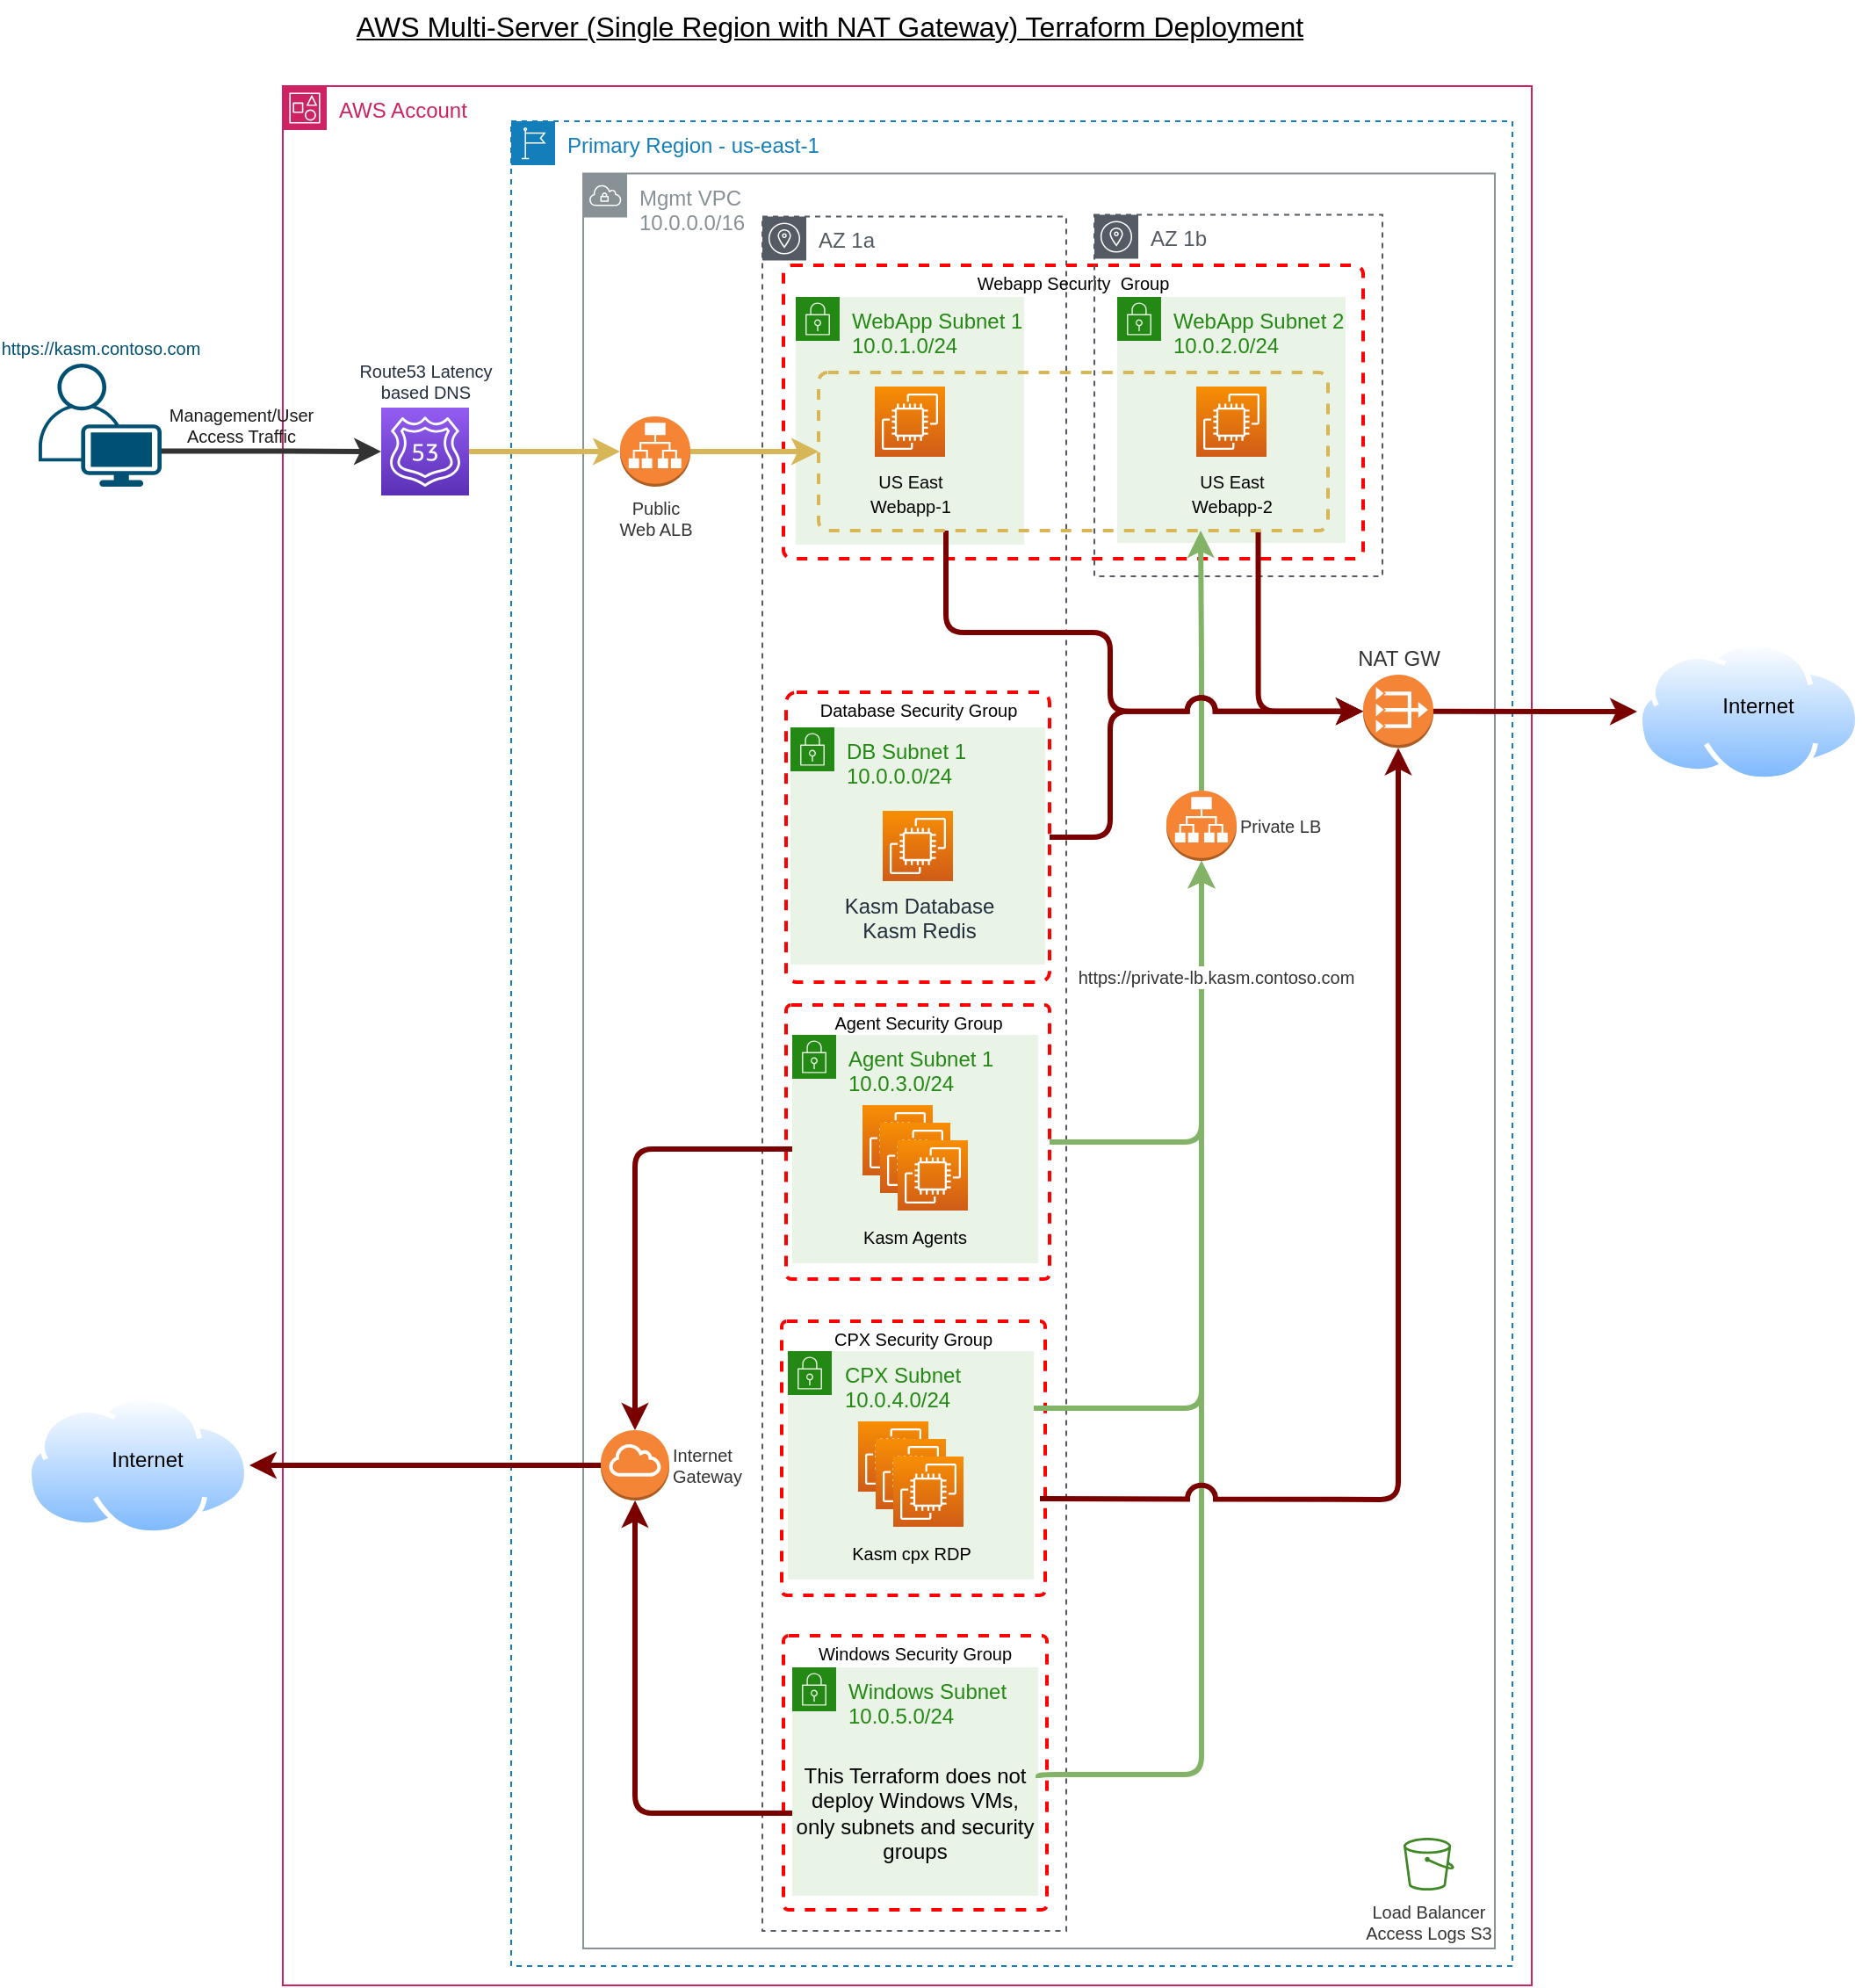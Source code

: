 <mxfile>
    <diagram id="evBy-dt-jB8v2-nSfg1o" name="AWS Multi-Server">
        <mxGraphModel dx="1537" dy="1071" grid="1" gridSize="10" guides="1" tooltips="1" connect="1" arrows="1" fold="1" page="1" pageScale="1" pageWidth="1100" pageHeight="850" background="#ffffff" math="0" shadow="0">
            <root>
                <mxCell id="0"/>
                <mxCell id="1" parent="0"/>
                <mxCell id="15" value="WebApp Subnet 1&lt;br&gt;10.0.1.0/24" style="points=[[0,0],[0.25,0],[0.5,0],[0.75,0],[1,0],[1,0.25],[1,0.5],[1,0.75],[1,1],[0.75,1],[0.5,1],[0.25,1],[0,1],[0,0.75],[0,0.5],[0,0.25]];outlineConnect=0;gradientColor=none;html=1;whiteSpace=wrap;fontSize=12;fontStyle=0;container=1;pointerEvents=0;collapsible=0;recursiveResize=0;shape=mxgraph.aws4.group;grIcon=mxgraph.aws4.group_security_group;grStroke=0;strokeColor=#248814;fillColor=#E9F3E6;verticalAlign=top;align=left;spacingLeft=30;fontColor=#248814;dashed=0;" parent="1" vertex="1">
                    <mxGeometry x="461" y="199" width="130" height="141" as="geometry"/>
                </mxCell>
                <mxCell id="50" value="&lt;span style=&quot;color: rgb(0, 0, 0); font-size: 10px;&quot;&gt;US East&lt;br&gt;Webapp-1&lt;/span&gt;" style="sketch=0;points=[[0,0,0],[0.25,0,0],[0.5,0,0],[0.75,0,0],[1,0,0],[0,1,0],[0.25,1,0],[0.5,1,0],[0.75,1,0],[1,1,0],[0,0.25,0],[0,0.5,0],[0,0.75,0],[1,0.25,0],[1,0.5,0],[1,0.75,0]];outlineConnect=0;fontColor=#232F3E;gradientColor=#F78E04;gradientDirection=north;fillColor=#D05C17;strokeColor=#ffffff;dashed=0;verticalLabelPosition=bottom;verticalAlign=top;align=center;html=1;fontSize=12;fontStyle=0;aspect=fixed;shape=mxgraph.aws4.resourceIcon;resIcon=mxgraph.aws4.ec2;" parent="15" vertex="1">
                    <mxGeometry x="45" y="51" width="40" height="40" as="geometry"/>
                </mxCell>
                <mxCell id="2" value="AWS Account" style="points=[[0,0],[0.25,0],[0.5,0],[0.75,0],[1,0],[1,0.25],[1,0.5],[1,0.75],[1,1],[0.75,1],[0.5,1],[0.25,1],[0,1],[0,0.75],[0,0.5],[0,0.25]];outlineConnect=0;gradientColor=none;html=1;whiteSpace=wrap;fontSize=12;fontStyle=0;container=1;pointerEvents=0;collapsible=0;recursiveResize=0;shape=mxgraph.aws4.group;grIcon=mxgraph.aws4.group_account;strokeColor=#CD2264;fillColor=none;verticalAlign=top;align=left;spacingLeft=30;fontColor=#CD2264;dashed=0;" parent="1" vertex="1">
                    <mxGeometry x="169" y="79" width="711" height="1081" as="geometry"/>
                </mxCell>
                <mxCell id="11" value="Primary Region - us-east-1" style="points=[[0,0],[0.25,0],[0.5,0],[0.75,0],[1,0],[1,0.25],[1,0.5],[1,0.75],[1,1],[0.75,1],[0.5,1],[0.25,1],[0,1],[0,0.75],[0,0.5],[0,0.25]];outlineConnect=0;gradientColor=none;html=1;whiteSpace=wrap;fontSize=12;fontStyle=0;container=0;pointerEvents=0;collapsible=0;recursiveResize=0;shape=mxgraph.aws4.group;grIcon=mxgraph.aws4.group_region;strokeColor=#147EBA;fillColor=none;verticalAlign=top;align=left;spacingLeft=30;fontColor=#147EBA;dashed=1;" parent="2" vertex="1">
                    <mxGeometry x="130" y="20" width="570" height="1050" as="geometry"/>
                </mxCell>
                <mxCell id="3" value="Mgmt VPC&lt;br&gt;10.0.0.0/16" style="sketch=0;outlineConnect=0;gradientColor=none;html=1;whiteSpace=wrap;fontSize=12;fontStyle=0;shape=mxgraph.aws4.group;grIcon=mxgraph.aws4.group_vpc;strokeColor=#879196;fillColor=none;verticalAlign=top;align=left;spacingLeft=30;fontColor=#879196;dashed=0;" parent="2" vertex="1">
                    <mxGeometry x="171" y="49.75" width="519" height="1010.25" as="geometry"/>
                </mxCell>
                <mxCell id="91" value="Agent Security Group" style="fontStyle=0;verticalAlign=top;align=center;spacingTop=-2;fillColor=none;rounded=1;whiteSpace=wrap;html=1;strokeColor=#FF0000;strokeWidth=2;dashed=1;container=1;collapsible=0;expand=0;recursiveResize=0;labelBackgroundColor=none;fontSize=10;fontColor=#000000;arcSize=2;" parent="2" vertex="1">
                    <mxGeometry x="286.5" y="523" width="150" height="156" as="geometry"/>
                </mxCell>
                <mxCell id="134" value="CPX Security Group" style="fontStyle=0;verticalAlign=top;align=center;spacingTop=-2;fillColor=none;rounded=1;whiteSpace=wrap;html=1;strokeColor=#FF0000;strokeWidth=2;dashed=1;container=1;collapsible=0;expand=0;recursiveResize=0;labelBackgroundColor=none;fontSize=10;fontColor=#000000;arcSize=2;" parent="2" vertex="1">
                    <mxGeometry x="284" y="703" width="150" height="156" as="geometry"/>
                </mxCell>
                <mxCell id="89" value="AZ 1a" style="sketch=0;outlineConnect=0;gradientColor=none;html=1;whiteSpace=wrap;fontSize=12;fontStyle=0;shape=mxgraph.aws4.group;grIcon=mxgraph.aws4.group_availability_zone;strokeColor=#545B64;fillColor=none;verticalAlign=top;align=left;spacingLeft=30;fontColor=#545B64;dashed=1;" parent="2" vertex="1">
                    <mxGeometry x="273" y="74.25" width="173" height="975.75" as="geometry"/>
                </mxCell>
                <mxCell id="76" value="Webapp Security&amp;nbsp; Group" style="fontStyle=0;verticalAlign=top;align=center;spacingTop=-2;fillColor=none;rounded=1;whiteSpace=wrap;html=1;strokeColor=#FF0000;strokeWidth=2;dashed=1;container=0;collapsible=0;expand=0;recursiveResize=0;labelBackgroundColor=none;fontSize=10;fontColor=#000000;arcSize=3;" parent="2" vertex="1">
                    <mxGeometry x="285" y="102" width="330" height="167" as="geometry"/>
                </mxCell>
                <mxCell id="10" style="edgeStyle=orthogonalEdgeStyle;html=1;exitX=1;exitY=0.5;exitDx=0;exitDy=0;exitPerimeter=0;entryX=0;entryY=0.5;entryDx=0;entryDy=0;entryPerimeter=0;fillColor=#fff2cc;strokeColor=#d6b656;strokeWidth=3;" parent="2" source="4" target="5" edge="1">
                    <mxGeometry relative="1" as="geometry"/>
                </mxCell>
                <mxCell id="4" value="Route53 Latency&lt;br style=&quot;font-size: 10px;&quot;&gt;based DNS" style="sketch=0;points=[[0,0,0],[0.25,0,0],[0.5,0,0],[0.75,0,0],[1,0,0],[0,1,0],[0.25,1,0],[0.5,1,0],[0.75,1,0],[1,1,0],[0,0.25,0],[0,0.5,0],[0,0.75,0],[1,0.25,0],[1,0.5,0],[1,0.75,0]];outlineConnect=0;fontColor=#232F3E;gradientColor=#945DF2;gradientDirection=north;fillColor=#5A30B5;strokeColor=#ffffff;dashed=0;verticalLabelPosition=top;verticalAlign=bottom;align=center;html=1;fontSize=10;fontStyle=0;aspect=fixed;shape=mxgraph.aws4.resourceIcon;resIcon=mxgraph.aws4.route_53;labelPosition=center;" parent="2" vertex="1">
                    <mxGeometry x="56" y="183" width="50" height="50" as="geometry"/>
                </mxCell>
                <mxCell id="126" style="edgeStyle=orthogonalEdgeStyle;html=1;exitX=1;exitY=0.5;exitDx=0;exitDy=0;exitPerimeter=0;entryX=0;entryY=0.5;entryDx=0;entryDy=0;fillColor=#fff2cc;strokeColor=#d6b656;strokeWidth=3;" parent="2" source="5" target="108" edge="1">
                    <mxGeometry relative="1" as="geometry"/>
                </mxCell>
                <mxCell id="5" value="Public&lt;br&gt;Web ALB" style="outlineConnect=0;dashed=0;verticalLabelPosition=bottom;verticalAlign=top;align=center;html=1;shape=mxgraph.aws3.application_load_balancer;fillColor=#F58534;gradientColor=none;fontSize=10;fontColor=#333333;" parent="2" vertex="1">
                    <mxGeometry x="192" y="188" width="40" height="40" as="geometry"/>
                </mxCell>
                <mxCell id="173" value="" style="edgeStyle=orthogonalEdgeStyle;jumpStyle=arc;jumpSize=12;html=1;labelBackgroundColor=none;strokeColor=#7A0000;strokeWidth=3;fontColor=#FFFFFF;entryX=0.5;entryY=0;entryDx=0;entryDy=0;entryPerimeter=0;" edge="1" parent="2" source="92" target="165">
                    <mxGeometry relative="1" as="geometry">
                        <mxPoint x="210" y="605" as="targetPoint"/>
                    </mxGeometry>
                </mxCell>
                <mxCell id="92" value="Agent Subnet 1&lt;br&gt;10.0.3.0/24" style="points=[[0,0],[0.25,0],[0.5,0],[0.75,0],[1,0],[1,0.25],[1,0.5],[1,0.75],[1,1],[0.75,1],[0.5,1],[0.25,1],[0,1],[0,0.75],[0,0.5],[0,0.25]];outlineConnect=0;gradientColor=none;html=1;whiteSpace=wrap;fontSize=12;fontStyle=0;container=1;pointerEvents=0;collapsible=0;recursiveResize=0;shape=mxgraph.aws4.group;grIcon=mxgraph.aws4.group_security_group;grStroke=0;strokeColor=#248814;fillColor=#E9F3E6;verticalAlign=top;align=left;spacingLeft=30;fontColor=#248814;dashed=0;" parent="2" vertex="1">
                    <mxGeometry x="290" y="540" width="140" height="130" as="geometry"/>
                </mxCell>
                <mxCell id="93" value="" style="group" parent="92" vertex="1" connectable="0">
                    <mxGeometry x="35" y="40" width="70" height="90" as="geometry"/>
                </mxCell>
                <mxCell id="94" value="" style="sketch=0;points=[[0,0,0],[0.25,0,0],[0.5,0,0],[0.75,0,0],[1,0,0],[0,1,0],[0.25,1,0],[0.5,1,0],[0.75,1,0],[1,1,0],[0,0.25,0],[0,0.5,0],[0,0.75,0],[1,0.25,0],[1,0.5,0],[1,0.75,0]];outlineConnect=0;fontColor=#232F3E;gradientColor=#F78E04;gradientDirection=north;fillColor=#D05C17;strokeColor=#ffffff;dashed=0;verticalLabelPosition=bottom;verticalAlign=top;align=center;html=1;fontSize=12;fontStyle=0;aspect=fixed;shape=mxgraph.aws4.resourceIcon;resIcon=mxgraph.aws4.ec2;" parent="93" vertex="1">
                    <mxGeometry x="5" width="40" height="40" as="geometry"/>
                </mxCell>
                <mxCell id="95" value="" style="sketch=0;points=[[0,0,0],[0.25,0,0],[0.5,0,0],[0.75,0,0],[1,0,0],[0,1,0],[0.25,1,0],[0.5,1,0],[0.75,1,0],[1,1,0],[0,0.25,0],[0,0.5,0],[0,0.75,0],[1,0.25,0],[1,0.5,0],[1,0.75,0]];outlineConnect=0;fontColor=#232F3E;gradientColor=#F78E04;gradientDirection=north;fillColor=#D05C17;strokeColor=#ffffff;dashed=0;verticalLabelPosition=bottom;verticalAlign=top;align=center;html=1;fontSize=12;fontStyle=0;aspect=fixed;shape=mxgraph.aws4.resourceIcon;resIcon=mxgraph.aws4.ec2;" parent="93" vertex="1">
                    <mxGeometry x="15" y="10" width="40" height="40" as="geometry"/>
                </mxCell>
                <mxCell id="96" value="" style="sketch=0;points=[[0,0,0],[0.25,0,0],[0.5,0,0],[0.75,0,0],[1,0,0],[0,1,0],[0.25,1,0],[0.5,1,0],[0.75,1,0],[1,1,0],[0,0.25,0],[0,0.5,0],[0,0.75,0],[1,0.25,0],[1,0.5,0],[1,0.75,0]];outlineConnect=0;fontColor=#232F3E;gradientColor=#F78E04;gradientDirection=north;fillColor=#D05C17;strokeColor=#ffffff;dashed=0;verticalLabelPosition=bottom;verticalAlign=top;align=center;html=1;fontSize=12;fontStyle=0;aspect=fixed;shape=mxgraph.aws4.resourceIcon;resIcon=mxgraph.aws4.ec2;" parent="93" vertex="1">
                    <mxGeometry x="25" y="20" width="40" height="40" as="geometry"/>
                </mxCell>
                <mxCell id="97" value="Kasm Agents" style="text;html=1;strokeColor=none;fillColor=none;align=center;verticalAlign=middle;whiteSpace=wrap;rounded=0;fontSize=10;" parent="93" vertex="1">
                    <mxGeometry y="60" width="70" height="30" as="geometry"/>
                </mxCell>
                <mxCell id="46" value="" style="edgeStyle=orthogonalEdgeStyle;html=1;entryX=0.5;entryY=1;entryDx=0;entryDy=0;entryPerimeter=0;fontSize=10;fillColor=#d5e8d4;strokeColor=#82b366;strokeWidth=3;labelBackgroundColor=default;exitX=1;exitY=0.5;exitDx=0;exitDy=0;" parent="2" source="91" target="127" edge="1">
                    <mxGeometry x="-0.479" y="-6" relative="1" as="geometry">
                        <mxPoint x="-129" y="501" as="sourcePoint"/>
                        <Array as="points">
                            <mxPoint x="523" y="601"/>
                        </Array>
                        <mxPoint as="offset"/>
                    </mxGeometry>
                </mxCell>
                <mxCell id="16" value="WebApp Subnet 2&lt;br&gt;10.0.2.0/24" style="points=[[0,0],[0.25,0],[0.5,0],[0.75,0],[1,0],[1,0.25],[1,0.5],[1,0.75],[1,1],[0.75,1],[0.5,1],[0.25,1],[0,1],[0,0.75],[0,0.5],[0,0.25]];outlineConnect=0;gradientColor=none;html=1;whiteSpace=wrap;fontSize=12;fontStyle=0;container=1;pointerEvents=0;collapsible=0;recursiveResize=0;shape=mxgraph.aws4.group;grIcon=mxgraph.aws4.group_security_group;grStroke=0;strokeColor=#248814;fillColor=#E9F3E6;verticalAlign=top;align=left;spacingLeft=30;fontColor=#248814;dashed=0;" parent="2" vertex="1">
                    <mxGeometry x="475" y="120" width="130" height="140" as="geometry"/>
                </mxCell>
                <mxCell id="71" value="&lt;span style=&quot;color: rgb(0, 0, 0); font-size: 10px;&quot;&gt;US East&lt;br&gt;Webapp-2&lt;/span&gt;" style="sketch=0;points=[[0,0,0],[0.25,0,0],[0.5,0,0],[0.75,0,0],[1,0,0],[0,1,0],[0.25,1,0],[0.5,1,0],[0.75,1,0],[1,1,0],[0,0.25,0],[0,0.5,0],[0,0.75,0],[1,0.25,0],[1,0.5,0],[1,0.75,0]];outlineConnect=0;fontColor=#232F3E;gradientColor=#F78E04;gradientDirection=north;fillColor=#D05C17;strokeColor=#ffffff;dashed=0;verticalLabelPosition=bottom;verticalAlign=top;align=center;html=1;fontSize=12;fontStyle=0;aspect=fixed;shape=mxgraph.aws4.resourceIcon;resIcon=mxgraph.aws4.ec2;" parent="2" vertex="1">
                    <mxGeometry x="520" y="171" width="40" height="40" as="geometry"/>
                </mxCell>
                <mxCell id="120" value="DB Subnet 1&lt;br&gt;10.0.0.0/24" style="points=[[0,0],[0.25,0],[0.5,0],[0.75,0],[1,0],[1,0.25],[1,0.5],[1,0.75],[1,1],[0.75,1],[0.5,1],[0.25,1],[0,1],[0,0.75],[0,0.5],[0,0.25]];outlineConnect=0;gradientColor=none;html=1;whiteSpace=wrap;fontSize=12;fontStyle=0;container=1;pointerEvents=0;collapsible=0;recursiveResize=0;shape=mxgraph.aws4.group;grIcon=mxgraph.aws4.group_security_group;grStroke=0;strokeColor=#248814;fillColor=#E9F3E6;verticalAlign=top;align=left;spacingLeft=30;fontColor=#248814;dashed=0;" parent="2" vertex="1">
                    <mxGeometry x="289" y="365" width="145" height="135" as="geometry"/>
                </mxCell>
                <mxCell id="124" value="Kasm Database&lt;br&gt;Kasm Redis" style="sketch=0;points=[[0,0,0],[0.25,0,0],[0.5,0,0],[0.75,0,0],[1,0,0],[0,1,0],[0.25,1,0],[0.5,1,0],[0.75,1,0],[1,1,0],[0,0.25,0],[0,0.5,0],[0,0.75,0],[1,0.25,0],[1,0.5,0],[1,0.75,0]];outlineConnect=0;fontColor=#232F3E;gradientColor=#F78E04;gradientDirection=north;fillColor=#D05C17;strokeColor=#ffffff;dashed=0;verticalLabelPosition=bottom;verticalAlign=top;align=center;html=1;fontSize=12;fontStyle=0;aspect=fixed;shape=mxgraph.aws4.resourceIcon;resIcon=mxgraph.aws4.ec2;" parent="120" vertex="1">
                    <mxGeometry x="52.5" y="47.5" width="40" height="40" as="geometry"/>
                </mxCell>
                <mxCell id="123" value="Database Security Group" style="fontStyle=0;verticalAlign=top;align=center;spacingTop=-2;fillColor=none;rounded=1;whiteSpace=wrap;html=1;strokeColor=#FF0000;strokeWidth=2;dashed=1;container=1;collapsible=0;expand=0;recursiveResize=0;labelBackgroundColor=none;fontSize=10;fontColor=#000000;arcSize=4;" parent="2" vertex="1">
                    <mxGeometry x="286.5" y="345" width="150" height="165" as="geometry"/>
                </mxCell>
                <mxCell id="14" value="AZ 1b" style="sketch=0;outlineConnect=0;gradientColor=none;html=1;whiteSpace=wrap;fontSize=12;fontStyle=0;shape=mxgraph.aws4.group;grIcon=mxgraph.aws4.group_availability_zone;strokeColor=#545B64;fillColor=none;verticalAlign=top;align=left;spacingLeft=30;fontColor=#545B64;dashed=1;" parent="2" vertex="1">
                    <mxGeometry x="462" y="73.25" width="164" height="205.75" as="geometry"/>
                </mxCell>
                <mxCell id="136" value="" style="edgeStyle=orthogonalEdgeStyle;html=1;exitX=0.5;exitY=1;exitDx=0;exitDy=0;exitPerimeter=0;labelBackgroundColor=default;strokeWidth=3;entryX=1;entryY=0.25;entryDx=0;entryDy=0;fillColor=#d5e8d4;strokeColor=#82b366;startArrow=classic;startFill=1;endArrow=none;endFill=0;" parent="2" source="127" target="128" edge="1">
                    <mxGeometry x="0.567" y="8" relative="1" as="geometry">
                        <mxPoint as="offset"/>
                    </mxGeometry>
                </mxCell>
                <mxCell id="138" style="edgeStyle=orthogonalEdgeStyle;html=1;exitX=0.5;exitY=0;exitDx=0;exitDy=0;exitPerimeter=0;entryX=0.75;entryY=1;entryDx=0;entryDy=0;labelBackgroundColor=default;strokeWidth=3;startArrow=none;startFill=0;endArrow=classic;endFill=1;fillColor=#d5e8d4;strokeColor=#82b366;" parent="2" source="127" target="108" edge="1">
                    <mxGeometry relative="1" as="geometry"/>
                </mxCell>
                <mxCell id="127" value="Private LB" style="outlineConnect=0;dashed=0;verticalLabelPosition=middle;verticalAlign=middle;align=left;html=1;shape=mxgraph.aws3.application_load_balancer;fillColor=#F58534;gradientColor=none;fontSize=10;labelPosition=right;fontColor=#333333;" parent="2" vertex="1">
                    <mxGeometry x="503" y="401" width="40" height="40" as="geometry"/>
                </mxCell>
                <mxCell id="128" value="CPX Subnet&lt;br&gt;10.0.4.0/24" style="points=[[0,0],[0.25,0],[0.5,0],[0.75,0],[1,0],[1,0.25],[1,0.5],[1,0.75],[1,1],[0.75,1],[0.5,1],[0.25,1],[0,1],[0,0.75],[0,0.5],[0,0.25]];outlineConnect=0;gradientColor=none;html=1;whiteSpace=wrap;fontSize=12;fontStyle=0;container=1;pointerEvents=0;collapsible=0;recursiveResize=0;shape=mxgraph.aws4.group;grIcon=mxgraph.aws4.group_security_group;grStroke=0;strokeColor=#248814;fillColor=#E9F3E6;verticalAlign=top;align=left;spacingLeft=30;fontColor=#248814;dashed=0;" parent="2" vertex="1">
                    <mxGeometry x="287.5" y="720" width="140" height="130" as="geometry"/>
                </mxCell>
                <mxCell id="129" value="" style="group" parent="128" vertex="1" connectable="0">
                    <mxGeometry x="35" y="40" width="70" height="90" as="geometry"/>
                </mxCell>
                <mxCell id="130" value="" style="sketch=0;points=[[0,0,0],[0.25,0,0],[0.5,0,0],[0.75,0,0],[1,0,0],[0,1,0],[0.25,1,0],[0.5,1,0],[0.75,1,0],[1,1,0],[0,0.25,0],[0,0.5,0],[0,0.75,0],[1,0.25,0],[1,0.5,0],[1,0.75,0]];outlineConnect=0;fontColor=#232F3E;gradientColor=#F78E04;gradientDirection=north;fillColor=#D05C17;strokeColor=#ffffff;dashed=0;verticalLabelPosition=bottom;verticalAlign=top;align=center;html=1;fontSize=12;fontStyle=0;aspect=fixed;shape=mxgraph.aws4.resourceIcon;resIcon=mxgraph.aws4.ec2;" parent="129" vertex="1">
                    <mxGeometry x="5" width="40" height="40" as="geometry"/>
                </mxCell>
                <mxCell id="131" value="" style="sketch=0;points=[[0,0,0],[0.25,0,0],[0.5,0,0],[0.75,0,0],[1,0,0],[0,1,0],[0.25,1,0],[0.5,1,0],[0.75,1,0],[1,1,0],[0,0.25,0],[0,0.5,0],[0,0.75,0],[1,0.25,0],[1,0.5,0],[1,0.75,0]];outlineConnect=0;fontColor=#232F3E;gradientColor=#F78E04;gradientDirection=north;fillColor=#D05C17;strokeColor=#ffffff;dashed=0;verticalLabelPosition=bottom;verticalAlign=top;align=center;html=1;fontSize=12;fontStyle=0;aspect=fixed;shape=mxgraph.aws4.resourceIcon;resIcon=mxgraph.aws4.ec2;" parent="129" vertex="1">
                    <mxGeometry x="15" y="10" width="40" height="40" as="geometry"/>
                </mxCell>
                <mxCell id="132" value="" style="sketch=0;points=[[0,0,0],[0.25,0,0],[0.5,0,0],[0.75,0,0],[1,0,0],[0,1,0],[0.25,1,0],[0.5,1,0],[0.75,1,0],[1,1,0],[0,0.25,0],[0,0.5,0],[0,0.75,0],[1,0.25,0],[1,0.5,0],[1,0.75,0]];outlineConnect=0;fontColor=#232F3E;gradientColor=#F78E04;gradientDirection=north;fillColor=#D05C17;strokeColor=#ffffff;dashed=0;verticalLabelPosition=bottom;verticalAlign=top;align=center;html=1;fontSize=12;fontStyle=0;aspect=fixed;shape=mxgraph.aws4.resourceIcon;resIcon=mxgraph.aws4.ec2;" parent="129" vertex="1">
                    <mxGeometry x="25" y="20" width="40" height="40" as="geometry"/>
                </mxCell>
                <mxCell id="133" value="Kasm cpx RDP" style="text;html=1;strokeColor=none;fillColor=none;align=center;verticalAlign=middle;whiteSpace=wrap;rounded=0;fontSize=10;" parent="129" vertex="1">
                    <mxGeometry y="60" width="70" height="30" as="geometry"/>
                </mxCell>
                <mxCell id="102" value="Load Balancer&lt;br style=&quot;font-size: 10px;&quot;&gt;Access Logs S3" style="sketch=0;outlineConnect=0;fontColor=#333333;gradientColor=none;fillColor=#3F8624;strokeColor=none;dashed=0;verticalLabelPosition=bottom;verticalAlign=top;align=center;html=1;fontSize=10;fontStyle=0;aspect=fixed;pointerEvents=1;shape=mxgraph.aws4.bucket;labelBackgroundColor=none;" parent="2" vertex="1">
                    <mxGeometry x="638" y="997" width="28.85" height="30" as="geometry"/>
                </mxCell>
                <mxCell id="148" value="Windows Security Group" style="fontStyle=0;verticalAlign=top;align=center;spacingTop=-2;fillColor=none;rounded=1;whiteSpace=wrap;html=1;strokeColor=#FF0000;strokeWidth=2;dashed=1;container=1;collapsible=0;expand=0;recursiveResize=0;labelBackgroundColor=none;fontSize=10;fontColor=#000000;arcSize=2;" vertex="1" parent="2">
                    <mxGeometry x="285" y="882" width="150" height="156" as="geometry"/>
                </mxCell>
                <mxCell id="149" value="Windows Subnet&lt;br&gt;10.0.5.0/24" style="points=[[0,0],[0.25,0],[0.5,0],[0.75,0],[1,0],[1,0.25],[1,0.5],[1,0.75],[1,1],[0.75,1],[0.5,1],[0.25,1],[0,1],[0,0.75],[0,0.5],[0,0.25]];outlineConnect=0;gradientColor=none;html=1;whiteSpace=wrap;fontSize=12;fontStyle=0;container=1;pointerEvents=0;collapsible=0;recursiveResize=0;shape=mxgraph.aws4.group;grIcon=mxgraph.aws4.group_security_group;grStroke=0;strokeColor=#248814;fillColor=#E9F3E6;verticalAlign=top;align=left;spacingLeft=30;fontColor=#248814;dashed=0;" vertex="1" parent="2">
                    <mxGeometry x="290" y="900" width="140" height="130" as="geometry"/>
                </mxCell>
                <mxCell id="155" value="This Terraform does not deploy Windows VMs, only subnets and security groups" style="text;html=1;strokeColor=none;fillColor=none;align=center;verticalAlign=middle;whiteSpace=wrap;rounded=0;fontColor=#000000;" vertex="1" parent="149">
                    <mxGeometry y="43" width="140" height="80" as="geometry"/>
                </mxCell>
                <mxCell id="156" value="" style="edgeStyle=orthogonalEdgeStyle;html=1;exitX=0.5;exitY=1;exitDx=0;exitDy=0;exitPerimeter=0;labelBackgroundColor=default;strokeWidth=3;fillColor=#d5e8d4;strokeColor=#82b366;startArrow=classic;startFill=1;endArrow=none;endFill=0;entryX=1;entryY=0.25;entryDx=0;entryDy=0;" edge="1" parent="2" source="127" target="155">
                    <mxGeometry x="0.567" y="8" relative="1" as="geometry">
                        <mxPoint as="offset"/>
                        <mxPoint x="533" y="451" as="sourcePoint"/>
                        <mxPoint x="481" y="1061" as="targetPoint"/>
                        <Array as="points">
                            <mxPoint x="523" y="961"/>
                            <mxPoint x="430" y="961"/>
                        </Array>
                    </mxGeometry>
                </mxCell>
                <mxCell id="157" value="&lt;span style=&quot;font-size: 10px;&quot;&gt;https://private-lb.kasm.contoso.com&lt;/span&gt;" style="edgeLabel;html=1;align=center;verticalAlign=middle;resizable=0;points=[];labelBackgroundColor=#FFFFFF;fontColor=#333333;" vertex="1" connectable="0" parent="156">
                    <mxGeometry x="-0.799" relative="1" as="geometry">
                        <mxPoint x="8" y="4" as="offset"/>
                    </mxGeometry>
                </mxCell>
                <mxCell id="159" style="edgeStyle=orthogonalEdgeStyle;html=1;exitX=0.25;exitY=1;exitDx=0;exitDy=0;entryX=0;entryY=0.5;entryDx=0;entryDy=0;entryPerimeter=0;labelBackgroundColor=none;strokeColor=#7A0000;strokeWidth=3;fontColor=#FFFFFF;jumpStyle=arc;jumpSize=12;" edge="1" parent="2" source="108" target="147">
                    <mxGeometry relative="1" as="geometry">
                        <Array as="points">
                            <mxPoint x="377" y="311"/>
                            <mxPoint x="471" y="311"/>
                            <mxPoint x="471" y="356"/>
                        </Array>
                    </mxGeometry>
                </mxCell>
                <mxCell id="162" style="edgeStyle=orthogonalEdgeStyle;jumpStyle=arc;jumpSize=12;html=1;exitX=0.863;exitY=1.002;exitDx=0;exitDy=0;entryX=0;entryY=0.5;entryDx=0;entryDy=0;entryPerimeter=0;labelBackgroundColor=none;strokeColor=#7A0000;strokeWidth=3;fontColor=#FFFFFF;exitPerimeter=0;" edge="1" parent="2" source="108" target="147">
                    <mxGeometry relative="1" as="geometry"/>
                </mxCell>
                <mxCell id="108" value="" style="rounded=1;whiteSpace=wrap;html=1;labelBackgroundColor=none;fontSize=10;fillColor=none;strokeColor=#d6b656;strokeWidth=2;dashed=1;arcSize=6;" parent="2" vertex="1">
                    <mxGeometry x="305" y="163" width="290" height="90" as="geometry"/>
                </mxCell>
                <mxCell id="147" value="NAT GW" style="outlineConnect=0;dashed=0;verticalLabelPosition=top;verticalAlign=bottom;align=center;html=1;shape=mxgraph.aws3.vpc_nat_gateway;fillColor=#F58536;gradientColor=none;labelPosition=center;fontColor=#333333;" vertex="1" parent="2">
                    <mxGeometry x="615" y="335" width="40" height="41.73" as="geometry"/>
                </mxCell>
                <mxCell id="163" style="edgeStyle=orthogonalEdgeStyle;jumpStyle=arc;jumpSize=12;html=1;exitX=1;exitY=0.5;exitDx=0;exitDy=0;entryX=0;entryY=0.5;entryDx=0;entryDy=0;entryPerimeter=0;labelBackgroundColor=none;strokeColor=#7A0000;strokeWidth=3;fontColor=#FFFFFF;" edge="1" parent="2" source="123" target="147">
                    <mxGeometry relative="1" as="geometry">
                        <Array as="points">
                            <mxPoint x="471" y="428"/>
                            <mxPoint x="471" y="356"/>
                        </Array>
                    </mxGeometry>
                </mxCell>
                <mxCell id="164" style="edgeStyle=orthogonalEdgeStyle;jumpStyle=arc;jumpSize=12;html=1;entryX=0.5;entryY=1;entryDx=0;entryDy=0;entryPerimeter=0;labelBackgroundColor=none;strokeColor=#7A0000;strokeWidth=3;fontColor=#FFFFFF;" edge="1" parent="2" target="147">
                    <mxGeometry relative="1" as="geometry">
                        <mxPoint x="431" y="804" as="sourcePoint"/>
                    </mxGeometry>
                </mxCell>
                <mxCell id="165" value="Internet&lt;br&gt;Gateway" style="outlineConnect=0;dashed=0;verticalLabelPosition=middle;verticalAlign=middle;align=left;html=1;shape=mxgraph.aws3.internet_gateway;fillColor=#F58536;gradientColor=none;fontSize=10;fontColor=#333333;labelPosition=right;" vertex="1" parent="2">
                    <mxGeometry x="181" y="765" width="39" height="40" as="geometry"/>
                </mxCell>
                <mxCell id="166" style="edgeStyle=orthogonalEdgeStyle;jumpStyle=arc;jumpSize=12;html=1;exitX=0;exitY=0.5;exitDx=0;exitDy=0;labelBackgroundColor=none;strokeColor=#7A0000;strokeWidth=3;fontColor=#FFFFFF;" edge="1" parent="2" source="155" target="165">
                    <mxGeometry relative="1" as="geometry"/>
                </mxCell>
                <mxCell id="44" value="Management/User&lt;br&gt;Access Traffic" style="edgeStyle=orthogonalEdgeStyle;html=1;exitX=1;exitY=0.71;exitDx=0;exitDy=0;exitPerimeter=0;entryX=0;entryY=0.5;entryDx=0;entryDy=0;entryPerimeter=0;fontSize=10;strokeWidth=3;strokeColor=#333333;labelBackgroundColor=none;fontColor=#1A1A1A;" parent="1" source="12" target="4" edge="1">
                    <mxGeometry x="-0.278" y="15" relative="1" as="geometry">
                        <mxPoint as="offset"/>
                    </mxGeometry>
                </mxCell>
                <mxCell id="12" value="&lt;font style=&quot;font-size: 10px;&quot;&gt;https://kasm.contoso.com&lt;/font&gt;" style="points=[[0.35,0,0],[0.98,0.51,0],[1,0.71,0],[0.67,1,0],[0,0.795,0],[0,0.65,0]];verticalLabelPosition=top;sketch=0;html=1;verticalAlign=bottom;aspect=fixed;align=center;pointerEvents=1;shape=mxgraph.cisco19.user;fillColor=#005073;strokeColor=none;fontColor=#005073;labelPosition=center;" parent="1" vertex="1">
                    <mxGeometry x="30" y="237" width="70" height="70" as="geometry"/>
                </mxCell>
                <mxCell id="119" value="&lt;u style=&quot;font-size: 16px;&quot;&gt;AWS Multi-Server (Single Region with NAT Gateway) Terraform Deployment&lt;/u&gt;" style="text;html=1;strokeColor=none;fillColor=none;align=center;verticalAlign=middle;whiteSpace=wrap;rounded=0;dashed=1;labelBackgroundColor=none;strokeWidth=2;fontSize=16;fontColor=#000000;" parent="1" vertex="1">
                    <mxGeometry x="205" y="30" width="551" height="30" as="geometry"/>
                </mxCell>
                <mxCell id="160" value="" style="group" vertex="1" connectable="0" parent="1">
                    <mxGeometry x="940" y="395" width="126.98" height="80" as="geometry"/>
                </mxCell>
                <mxCell id="145" value="" style="aspect=fixed;perimeter=ellipsePerimeter;html=1;align=center;shadow=0;dashed=0;spacingTop=3;image;image=img/lib/active_directory/internet_cloud.svg;" vertex="1" parent="160">
                    <mxGeometry width="126.98" height="80" as="geometry"/>
                </mxCell>
                <mxCell id="146" value="Internet" style="text;html=1;strokeColor=none;fillColor=none;align=center;verticalAlign=middle;whiteSpace=wrap;rounded=0;fontColor=#000000;" vertex="1" parent="160">
                    <mxGeometry x="24" y="22" width="90" height="30" as="geometry"/>
                </mxCell>
                <mxCell id="174" value="kkkkkkk" style="group" vertex="1" connectable="0" parent="1">
                    <mxGeometry x="23" y="824" width="126.98" height="80" as="geometry"/>
                </mxCell>
                <mxCell id="175" value="" style="aspect=fixed;perimeter=ellipsePerimeter;html=1;align=center;shadow=0;dashed=0;spacingTop=3;image;image=img/lib/active_directory/internet_cloud.svg;" vertex="1" parent="174">
                    <mxGeometry width="126.98" height="80" as="geometry"/>
                </mxCell>
                <mxCell id="176" value="Internet" style="text;html=1;strokeColor=none;fillColor=none;align=center;verticalAlign=middle;whiteSpace=wrap;rounded=0;fontColor=#000000;" vertex="1" parent="174">
                    <mxGeometry x="24" y="22" width="90" height="30" as="geometry"/>
                </mxCell>
                <mxCell id="177" style="edgeStyle=orthogonalEdgeStyle;jumpStyle=arc;jumpSize=12;html=1;exitX=0;exitY=0.5;exitDx=0;exitDy=0;exitPerimeter=0;labelBackgroundColor=none;strokeColor=#7A0000;strokeWidth=3;fontColor=#FFFFFF;entryX=1;entryY=0.5;entryDx=0;entryDy=0;" edge="1" parent="1" source="165" target="175">
                    <mxGeometry relative="1" as="geometry">
                        <mxPoint x="130" y="770.0" as="targetPoint"/>
                    </mxGeometry>
                </mxCell>
                <mxCell id="178" style="edgeStyle=orthogonalEdgeStyle;jumpStyle=arc;jumpSize=12;html=1;exitX=1;exitY=0.5;exitDx=0;exitDy=0;exitPerimeter=0;labelBackgroundColor=none;strokeColor=#7A0000;strokeWidth=3;fontColor=#FFFFFF;" edge="1" parent="1" source="147" target="145">
                    <mxGeometry relative="1" as="geometry"/>
                </mxCell>
            </root>
        </mxGraphModel>
    </diagram>
</mxfile>